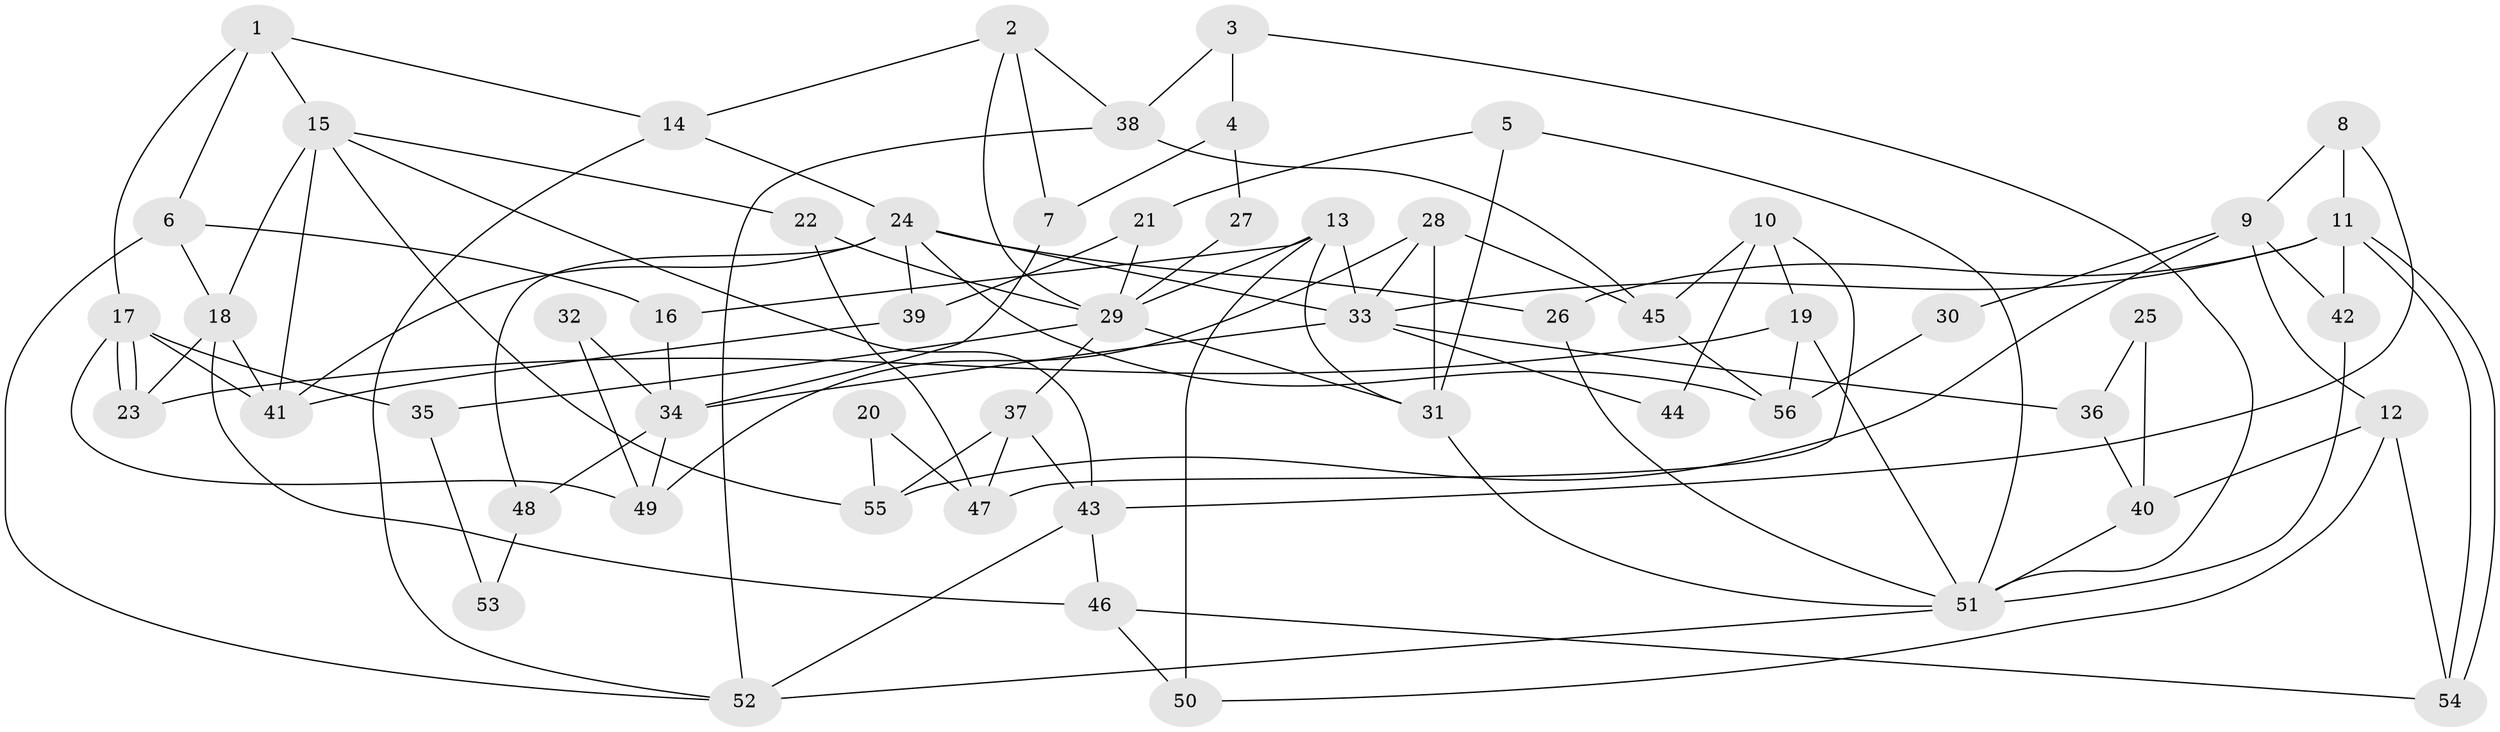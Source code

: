 // Generated by graph-tools (version 1.1) at 2025/26/03/09/25 03:26:17]
// undirected, 56 vertices, 112 edges
graph export_dot {
graph [start="1"]
  node [color=gray90,style=filled];
  1;
  2;
  3;
  4;
  5;
  6;
  7;
  8;
  9;
  10;
  11;
  12;
  13;
  14;
  15;
  16;
  17;
  18;
  19;
  20;
  21;
  22;
  23;
  24;
  25;
  26;
  27;
  28;
  29;
  30;
  31;
  32;
  33;
  34;
  35;
  36;
  37;
  38;
  39;
  40;
  41;
  42;
  43;
  44;
  45;
  46;
  47;
  48;
  49;
  50;
  51;
  52;
  53;
  54;
  55;
  56;
  1 -- 14;
  1 -- 6;
  1 -- 15;
  1 -- 17;
  2 -- 29;
  2 -- 14;
  2 -- 7;
  2 -- 38;
  3 -- 51;
  3 -- 38;
  3 -- 4;
  4 -- 7;
  4 -- 27;
  5 -- 51;
  5 -- 31;
  5 -- 21;
  6 -- 18;
  6 -- 52;
  6 -- 16;
  7 -- 34;
  8 -- 11;
  8 -- 43;
  8 -- 9;
  9 -- 55;
  9 -- 12;
  9 -- 30;
  9 -- 42;
  10 -- 45;
  10 -- 19;
  10 -- 44;
  10 -- 47;
  11 -- 33;
  11 -- 54;
  11 -- 54;
  11 -- 26;
  11 -- 42;
  12 -- 54;
  12 -- 40;
  12 -- 50;
  13 -- 33;
  13 -- 50;
  13 -- 16;
  13 -- 29;
  13 -- 31;
  14 -- 24;
  14 -- 52;
  15 -- 43;
  15 -- 18;
  15 -- 22;
  15 -- 41;
  15 -- 55;
  16 -- 34;
  17 -- 23;
  17 -- 23;
  17 -- 35;
  17 -- 41;
  17 -- 49;
  18 -- 41;
  18 -- 23;
  18 -- 46;
  19 -- 51;
  19 -- 23;
  19 -- 56;
  20 -- 55;
  20 -- 47;
  21 -- 39;
  21 -- 29;
  22 -- 29;
  22 -- 47;
  24 -- 41;
  24 -- 26;
  24 -- 33;
  24 -- 39;
  24 -- 48;
  24 -- 56;
  25 -- 40;
  25 -- 36;
  26 -- 51;
  27 -- 29;
  28 -- 33;
  28 -- 31;
  28 -- 45;
  28 -- 49;
  29 -- 31;
  29 -- 35;
  29 -- 37;
  30 -- 56;
  31 -- 51;
  32 -- 34;
  32 -- 49;
  33 -- 34;
  33 -- 36;
  33 -- 44;
  34 -- 49;
  34 -- 48;
  35 -- 53;
  36 -- 40;
  37 -- 47;
  37 -- 43;
  37 -- 55;
  38 -- 45;
  38 -- 52;
  39 -- 41;
  40 -- 51;
  42 -- 51;
  43 -- 52;
  43 -- 46;
  45 -- 56;
  46 -- 50;
  46 -- 54;
  48 -- 53;
  51 -- 52;
}
